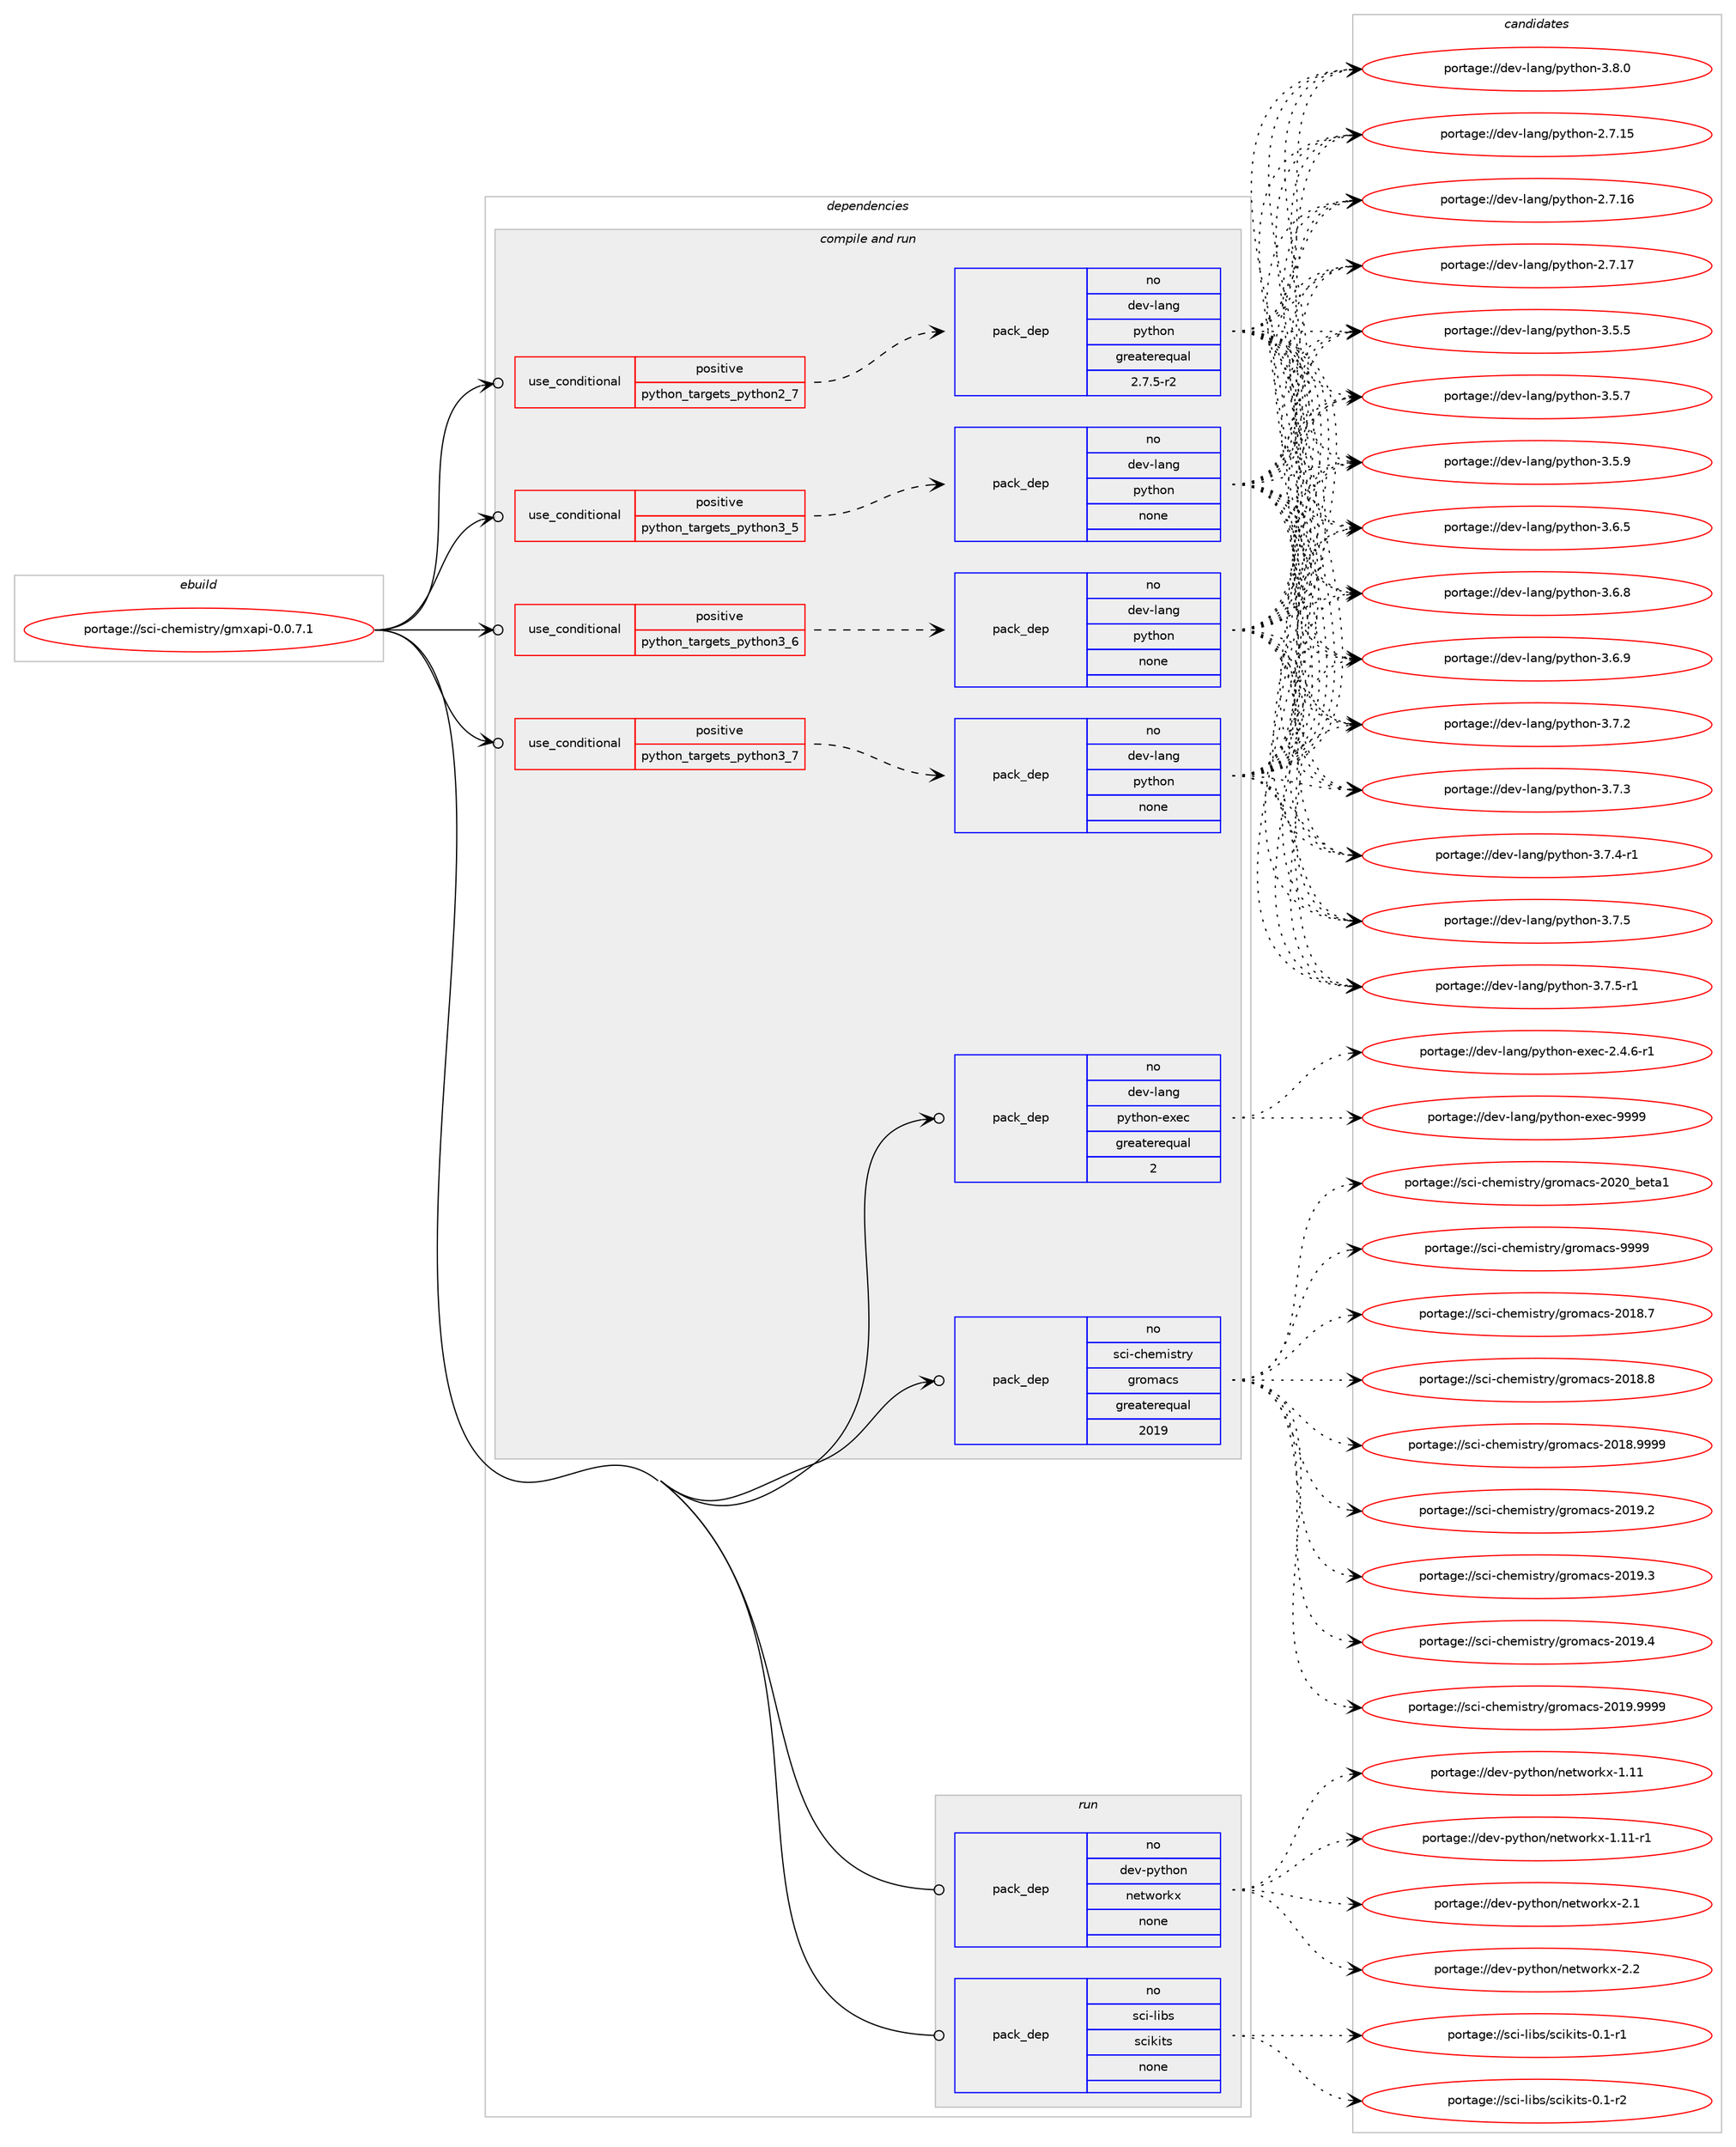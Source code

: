 digraph prolog {

# *************
# Graph options
# *************

newrank=true;
concentrate=true;
compound=true;
graph [rankdir=LR,fontname=Helvetica,fontsize=10,ranksep=1.5];#, ranksep=2.5, nodesep=0.2];
edge  [arrowhead=vee];
node  [fontname=Helvetica,fontsize=10];

# **********
# The ebuild
# **********

subgraph cluster_leftcol {
color=gray;
rank=same;
label=<<i>ebuild</i>>;
id [label="portage://sci-chemistry/gmxapi-0.0.7.1", color=red, width=4, href="../sci-chemistry/gmxapi-0.0.7.1.svg"];
}

# ****************
# The dependencies
# ****************

subgraph cluster_midcol {
color=gray;
label=<<i>dependencies</i>>;
subgraph cluster_compile {
fillcolor="#eeeeee";
style=filled;
label=<<i>compile</i>>;
}
subgraph cluster_compileandrun {
fillcolor="#eeeeee";
style=filled;
label=<<i>compile and run</i>>;
subgraph cond95385 {
dependency384506 [label=<<TABLE BORDER="0" CELLBORDER="1" CELLSPACING="0" CELLPADDING="4"><TR><TD ROWSPAN="3" CELLPADDING="10">use_conditional</TD></TR><TR><TD>positive</TD></TR><TR><TD>python_targets_python2_7</TD></TR></TABLE>>, shape=none, color=red];
subgraph pack282600 {
dependency384507 [label=<<TABLE BORDER="0" CELLBORDER="1" CELLSPACING="0" CELLPADDING="4" WIDTH="220"><TR><TD ROWSPAN="6" CELLPADDING="30">pack_dep</TD></TR><TR><TD WIDTH="110">no</TD></TR><TR><TD>dev-lang</TD></TR><TR><TD>python</TD></TR><TR><TD>greaterequal</TD></TR><TR><TD>2.7.5-r2</TD></TR></TABLE>>, shape=none, color=blue];
}
dependency384506:e -> dependency384507:w [weight=20,style="dashed",arrowhead="vee"];
}
id:e -> dependency384506:w [weight=20,style="solid",arrowhead="odotvee"];
subgraph cond95386 {
dependency384508 [label=<<TABLE BORDER="0" CELLBORDER="1" CELLSPACING="0" CELLPADDING="4"><TR><TD ROWSPAN="3" CELLPADDING="10">use_conditional</TD></TR><TR><TD>positive</TD></TR><TR><TD>python_targets_python3_5</TD></TR></TABLE>>, shape=none, color=red];
subgraph pack282601 {
dependency384509 [label=<<TABLE BORDER="0" CELLBORDER="1" CELLSPACING="0" CELLPADDING="4" WIDTH="220"><TR><TD ROWSPAN="6" CELLPADDING="30">pack_dep</TD></TR><TR><TD WIDTH="110">no</TD></TR><TR><TD>dev-lang</TD></TR><TR><TD>python</TD></TR><TR><TD>none</TD></TR><TR><TD></TD></TR></TABLE>>, shape=none, color=blue];
}
dependency384508:e -> dependency384509:w [weight=20,style="dashed",arrowhead="vee"];
}
id:e -> dependency384508:w [weight=20,style="solid",arrowhead="odotvee"];
subgraph cond95387 {
dependency384510 [label=<<TABLE BORDER="0" CELLBORDER="1" CELLSPACING="0" CELLPADDING="4"><TR><TD ROWSPAN="3" CELLPADDING="10">use_conditional</TD></TR><TR><TD>positive</TD></TR><TR><TD>python_targets_python3_6</TD></TR></TABLE>>, shape=none, color=red];
subgraph pack282602 {
dependency384511 [label=<<TABLE BORDER="0" CELLBORDER="1" CELLSPACING="0" CELLPADDING="4" WIDTH="220"><TR><TD ROWSPAN="6" CELLPADDING="30">pack_dep</TD></TR><TR><TD WIDTH="110">no</TD></TR><TR><TD>dev-lang</TD></TR><TR><TD>python</TD></TR><TR><TD>none</TD></TR><TR><TD></TD></TR></TABLE>>, shape=none, color=blue];
}
dependency384510:e -> dependency384511:w [weight=20,style="dashed",arrowhead="vee"];
}
id:e -> dependency384510:w [weight=20,style="solid",arrowhead="odotvee"];
subgraph cond95388 {
dependency384512 [label=<<TABLE BORDER="0" CELLBORDER="1" CELLSPACING="0" CELLPADDING="4"><TR><TD ROWSPAN="3" CELLPADDING="10">use_conditional</TD></TR><TR><TD>positive</TD></TR><TR><TD>python_targets_python3_7</TD></TR></TABLE>>, shape=none, color=red];
subgraph pack282603 {
dependency384513 [label=<<TABLE BORDER="0" CELLBORDER="1" CELLSPACING="0" CELLPADDING="4" WIDTH="220"><TR><TD ROWSPAN="6" CELLPADDING="30">pack_dep</TD></TR><TR><TD WIDTH="110">no</TD></TR><TR><TD>dev-lang</TD></TR><TR><TD>python</TD></TR><TR><TD>none</TD></TR><TR><TD></TD></TR></TABLE>>, shape=none, color=blue];
}
dependency384512:e -> dependency384513:w [weight=20,style="dashed",arrowhead="vee"];
}
id:e -> dependency384512:w [weight=20,style="solid",arrowhead="odotvee"];
subgraph pack282604 {
dependency384514 [label=<<TABLE BORDER="0" CELLBORDER="1" CELLSPACING="0" CELLPADDING="4" WIDTH="220"><TR><TD ROWSPAN="6" CELLPADDING="30">pack_dep</TD></TR><TR><TD WIDTH="110">no</TD></TR><TR><TD>dev-lang</TD></TR><TR><TD>python-exec</TD></TR><TR><TD>greaterequal</TD></TR><TR><TD>2</TD></TR></TABLE>>, shape=none, color=blue];
}
id:e -> dependency384514:w [weight=20,style="solid",arrowhead="odotvee"];
subgraph pack282605 {
dependency384515 [label=<<TABLE BORDER="0" CELLBORDER="1" CELLSPACING="0" CELLPADDING="4" WIDTH="220"><TR><TD ROWSPAN="6" CELLPADDING="30">pack_dep</TD></TR><TR><TD WIDTH="110">no</TD></TR><TR><TD>sci-chemistry</TD></TR><TR><TD>gromacs</TD></TR><TR><TD>greaterequal</TD></TR><TR><TD>2019</TD></TR></TABLE>>, shape=none, color=blue];
}
id:e -> dependency384515:w [weight=20,style="solid",arrowhead="odotvee"];
}
subgraph cluster_run {
fillcolor="#eeeeee";
style=filled;
label=<<i>run</i>>;
subgraph pack282606 {
dependency384516 [label=<<TABLE BORDER="0" CELLBORDER="1" CELLSPACING="0" CELLPADDING="4" WIDTH="220"><TR><TD ROWSPAN="6" CELLPADDING="30">pack_dep</TD></TR><TR><TD WIDTH="110">no</TD></TR><TR><TD>dev-python</TD></TR><TR><TD>networkx</TD></TR><TR><TD>none</TD></TR><TR><TD></TD></TR></TABLE>>, shape=none, color=blue];
}
id:e -> dependency384516:w [weight=20,style="solid",arrowhead="odot"];
subgraph pack282607 {
dependency384517 [label=<<TABLE BORDER="0" CELLBORDER="1" CELLSPACING="0" CELLPADDING="4" WIDTH="220"><TR><TD ROWSPAN="6" CELLPADDING="30">pack_dep</TD></TR><TR><TD WIDTH="110">no</TD></TR><TR><TD>sci-libs</TD></TR><TR><TD>scikits</TD></TR><TR><TD>none</TD></TR><TR><TD></TD></TR></TABLE>>, shape=none, color=blue];
}
id:e -> dependency384517:w [weight=20,style="solid",arrowhead="odot"];
}
}

# **************
# The candidates
# **************

subgraph cluster_choices {
rank=same;
color=gray;
label=<<i>candidates</i>>;

subgraph choice282600 {
color=black;
nodesep=1;
choiceportage10010111845108971101034711212111610411111045504655464953 [label="portage://dev-lang/python-2.7.15", color=red, width=4,href="../dev-lang/python-2.7.15.svg"];
choiceportage10010111845108971101034711212111610411111045504655464954 [label="portage://dev-lang/python-2.7.16", color=red, width=4,href="../dev-lang/python-2.7.16.svg"];
choiceportage10010111845108971101034711212111610411111045504655464955 [label="portage://dev-lang/python-2.7.17", color=red, width=4,href="../dev-lang/python-2.7.17.svg"];
choiceportage100101118451089711010347112121116104111110455146534653 [label="portage://dev-lang/python-3.5.5", color=red, width=4,href="../dev-lang/python-3.5.5.svg"];
choiceportage100101118451089711010347112121116104111110455146534655 [label="portage://dev-lang/python-3.5.7", color=red, width=4,href="../dev-lang/python-3.5.7.svg"];
choiceportage100101118451089711010347112121116104111110455146534657 [label="portage://dev-lang/python-3.5.9", color=red, width=4,href="../dev-lang/python-3.5.9.svg"];
choiceportage100101118451089711010347112121116104111110455146544653 [label="portage://dev-lang/python-3.6.5", color=red, width=4,href="../dev-lang/python-3.6.5.svg"];
choiceportage100101118451089711010347112121116104111110455146544656 [label="portage://dev-lang/python-3.6.8", color=red, width=4,href="../dev-lang/python-3.6.8.svg"];
choiceportage100101118451089711010347112121116104111110455146544657 [label="portage://dev-lang/python-3.6.9", color=red, width=4,href="../dev-lang/python-3.6.9.svg"];
choiceportage100101118451089711010347112121116104111110455146554650 [label="portage://dev-lang/python-3.7.2", color=red, width=4,href="../dev-lang/python-3.7.2.svg"];
choiceportage100101118451089711010347112121116104111110455146554651 [label="portage://dev-lang/python-3.7.3", color=red, width=4,href="../dev-lang/python-3.7.3.svg"];
choiceportage1001011184510897110103471121211161041111104551465546524511449 [label="portage://dev-lang/python-3.7.4-r1", color=red, width=4,href="../dev-lang/python-3.7.4-r1.svg"];
choiceportage100101118451089711010347112121116104111110455146554653 [label="portage://dev-lang/python-3.7.5", color=red, width=4,href="../dev-lang/python-3.7.5.svg"];
choiceportage1001011184510897110103471121211161041111104551465546534511449 [label="portage://dev-lang/python-3.7.5-r1", color=red, width=4,href="../dev-lang/python-3.7.5-r1.svg"];
choiceportage100101118451089711010347112121116104111110455146564648 [label="portage://dev-lang/python-3.8.0", color=red, width=4,href="../dev-lang/python-3.8.0.svg"];
dependency384507:e -> choiceportage10010111845108971101034711212111610411111045504655464953:w [style=dotted,weight="100"];
dependency384507:e -> choiceportage10010111845108971101034711212111610411111045504655464954:w [style=dotted,weight="100"];
dependency384507:e -> choiceportage10010111845108971101034711212111610411111045504655464955:w [style=dotted,weight="100"];
dependency384507:e -> choiceportage100101118451089711010347112121116104111110455146534653:w [style=dotted,weight="100"];
dependency384507:e -> choiceportage100101118451089711010347112121116104111110455146534655:w [style=dotted,weight="100"];
dependency384507:e -> choiceportage100101118451089711010347112121116104111110455146534657:w [style=dotted,weight="100"];
dependency384507:e -> choiceportage100101118451089711010347112121116104111110455146544653:w [style=dotted,weight="100"];
dependency384507:e -> choiceportage100101118451089711010347112121116104111110455146544656:w [style=dotted,weight="100"];
dependency384507:e -> choiceportage100101118451089711010347112121116104111110455146544657:w [style=dotted,weight="100"];
dependency384507:e -> choiceportage100101118451089711010347112121116104111110455146554650:w [style=dotted,weight="100"];
dependency384507:e -> choiceportage100101118451089711010347112121116104111110455146554651:w [style=dotted,weight="100"];
dependency384507:e -> choiceportage1001011184510897110103471121211161041111104551465546524511449:w [style=dotted,weight="100"];
dependency384507:e -> choiceportage100101118451089711010347112121116104111110455146554653:w [style=dotted,weight="100"];
dependency384507:e -> choiceportage1001011184510897110103471121211161041111104551465546534511449:w [style=dotted,weight="100"];
dependency384507:e -> choiceportage100101118451089711010347112121116104111110455146564648:w [style=dotted,weight="100"];
}
subgraph choice282601 {
color=black;
nodesep=1;
choiceportage10010111845108971101034711212111610411111045504655464953 [label="portage://dev-lang/python-2.7.15", color=red, width=4,href="../dev-lang/python-2.7.15.svg"];
choiceportage10010111845108971101034711212111610411111045504655464954 [label="portage://dev-lang/python-2.7.16", color=red, width=4,href="../dev-lang/python-2.7.16.svg"];
choiceportage10010111845108971101034711212111610411111045504655464955 [label="portage://dev-lang/python-2.7.17", color=red, width=4,href="../dev-lang/python-2.7.17.svg"];
choiceportage100101118451089711010347112121116104111110455146534653 [label="portage://dev-lang/python-3.5.5", color=red, width=4,href="../dev-lang/python-3.5.5.svg"];
choiceportage100101118451089711010347112121116104111110455146534655 [label="portage://dev-lang/python-3.5.7", color=red, width=4,href="../dev-lang/python-3.5.7.svg"];
choiceportage100101118451089711010347112121116104111110455146534657 [label="portage://dev-lang/python-3.5.9", color=red, width=4,href="../dev-lang/python-3.5.9.svg"];
choiceportage100101118451089711010347112121116104111110455146544653 [label="portage://dev-lang/python-3.6.5", color=red, width=4,href="../dev-lang/python-3.6.5.svg"];
choiceportage100101118451089711010347112121116104111110455146544656 [label="portage://dev-lang/python-3.6.8", color=red, width=4,href="../dev-lang/python-3.6.8.svg"];
choiceportage100101118451089711010347112121116104111110455146544657 [label="portage://dev-lang/python-3.6.9", color=red, width=4,href="../dev-lang/python-3.6.9.svg"];
choiceportage100101118451089711010347112121116104111110455146554650 [label="portage://dev-lang/python-3.7.2", color=red, width=4,href="../dev-lang/python-3.7.2.svg"];
choiceportage100101118451089711010347112121116104111110455146554651 [label="portage://dev-lang/python-3.7.3", color=red, width=4,href="../dev-lang/python-3.7.3.svg"];
choiceportage1001011184510897110103471121211161041111104551465546524511449 [label="portage://dev-lang/python-3.7.4-r1", color=red, width=4,href="../dev-lang/python-3.7.4-r1.svg"];
choiceportage100101118451089711010347112121116104111110455146554653 [label="portage://dev-lang/python-3.7.5", color=red, width=4,href="../dev-lang/python-3.7.5.svg"];
choiceportage1001011184510897110103471121211161041111104551465546534511449 [label="portage://dev-lang/python-3.7.5-r1", color=red, width=4,href="../dev-lang/python-3.7.5-r1.svg"];
choiceportage100101118451089711010347112121116104111110455146564648 [label="portage://dev-lang/python-3.8.0", color=red, width=4,href="../dev-lang/python-3.8.0.svg"];
dependency384509:e -> choiceportage10010111845108971101034711212111610411111045504655464953:w [style=dotted,weight="100"];
dependency384509:e -> choiceportage10010111845108971101034711212111610411111045504655464954:w [style=dotted,weight="100"];
dependency384509:e -> choiceportage10010111845108971101034711212111610411111045504655464955:w [style=dotted,weight="100"];
dependency384509:e -> choiceportage100101118451089711010347112121116104111110455146534653:w [style=dotted,weight="100"];
dependency384509:e -> choiceportage100101118451089711010347112121116104111110455146534655:w [style=dotted,weight="100"];
dependency384509:e -> choiceportage100101118451089711010347112121116104111110455146534657:w [style=dotted,weight="100"];
dependency384509:e -> choiceportage100101118451089711010347112121116104111110455146544653:w [style=dotted,weight="100"];
dependency384509:e -> choiceportage100101118451089711010347112121116104111110455146544656:w [style=dotted,weight="100"];
dependency384509:e -> choiceportage100101118451089711010347112121116104111110455146544657:w [style=dotted,weight="100"];
dependency384509:e -> choiceportage100101118451089711010347112121116104111110455146554650:w [style=dotted,weight="100"];
dependency384509:e -> choiceportage100101118451089711010347112121116104111110455146554651:w [style=dotted,weight="100"];
dependency384509:e -> choiceportage1001011184510897110103471121211161041111104551465546524511449:w [style=dotted,weight="100"];
dependency384509:e -> choiceportage100101118451089711010347112121116104111110455146554653:w [style=dotted,weight="100"];
dependency384509:e -> choiceportage1001011184510897110103471121211161041111104551465546534511449:w [style=dotted,weight="100"];
dependency384509:e -> choiceportage100101118451089711010347112121116104111110455146564648:w [style=dotted,weight="100"];
}
subgraph choice282602 {
color=black;
nodesep=1;
choiceportage10010111845108971101034711212111610411111045504655464953 [label="portage://dev-lang/python-2.7.15", color=red, width=4,href="../dev-lang/python-2.7.15.svg"];
choiceportage10010111845108971101034711212111610411111045504655464954 [label="portage://dev-lang/python-2.7.16", color=red, width=4,href="../dev-lang/python-2.7.16.svg"];
choiceportage10010111845108971101034711212111610411111045504655464955 [label="portage://dev-lang/python-2.7.17", color=red, width=4,href="../dev-lang/python-2.7.17.svg"];
choiceportage100101118451089711010347112121116104111110455146534653 [label="portage://dev-lang/python-3.5.5", color=red, width=4,href="../dev-lang/python-3.5.5.svg"];
choiceportage100101118451089711010347112121116104111110455146534655 [label="portage://dev-lang/python-3.5.7", color=red, width=4,href="../dev-lang/python-3.5.7.svg"];
choiceportage100101118451089711010347112121116104111110455146534657 [label="portage://dev-lang/python-3.5.9", color=red, width=4,href="../dev-lang/python-3.5.9.svg"];
choiceportage100101118451089711010347112121116104111110455146544653 [label="portage://dev-lang/python-3.6.5", color=red, width=4,href="../dev-lang/python-3.6.5.svg"];
choiceportage100101118451089711010347112121116104111110455146544656 [label="portage://dev-lang/python-3.6.8", color=red, width=4,href="../dev-lang/python-3.6.8.svg"];
choiceportage100101118451089711010347112121116104111110455146544657 [label="portage://dev-lang/python-3.6.9", color=red, width=4,href="../dev-lang/python-3.6.9.svg"];
choiceportage100101118451089711010347112121116104111110455146554650 [label="portage://dev-lang/python-3.7.2", color=red, width=4,href="../dev-lang/python-3.7.2.svg"];
choiceportage100101118451089711010347112121116104111110455146554651 [label="portage://dev-lang/python-3.7.3", color=red, width=4,href="../dev-lang/python-3.7.3.svg"];
choiceportage1001011184510897110103471121211161041111104551465546524511449 [label="portage://dev-lang/python-3.7.4-r1", color=red, width=4,href="../dev-lang/python-3.7.4-r1.svg"];
choiceportage100101118451089711010347112121116104111110455146554653 [label="portage://dev-lang/python-3.7.5", color=red, width=4,href="../dev-lang/python-3.7.5.svg"];
choiceportage1001011184510897110103471121211161041111104551465546534511449 [label="portage://dev-lang/python-3.7.5-r1", color=red, width=4,href="../dev-lang/python-3.7.5-r1.svg"];
choiceportage100101118451089711010347112121116104111110455146564648 [label="portage://dev-lang/python-3.8.0", color=red, width=4,href="../dev-lang/python-3.8.0.svg"];
dependency384511:e -> choiceportage10010111845108971101034711212111610411111045504655464953:w [style=dotted,weight="100"];
dependency384511:e -> choiceportage10010111845108971101034711212111610411111045504655464954:w [style=dotted,weight="100"];
dependency384511:e -> choiceportage10010111845108971101034711212111610411111045504655464955:w [style=dotted,weight="100"];
dependency384511:e -> choiceportage100101118451089711010347112121116104111110455146534653:w [style=dotted,weight="100"];
dependency384511:e -> choiceportage100101118451089711010347112121116104111110455146534655:w [style=dotted,weight="100"];
dependency384511:e -> choiceportage100101118451089711010347112121116104111110455146534657:w [style=dotted,weight="100"];
dependency384511:e -> choiceportage100101118451089711010347112121116104111110455146544653:w [style=dotted,weight="100"];
dependency384511:e -> choiceportage100101118451089711010347112121116104111110455146544656:w [style=dotted,weight="100"];
dependency384511:e -> choiceportage100101118451089711010347112121116104111110455146544657:w [style=dotted,weight="100"];
dependency384511:e -> choiceportage100101118451089711010347112121116104111110455146554650:w [style=dotted,weight="100"];
dependency384511:e -> choiceportage100101118451089711010347112121116104111110455146554651:w [style=dotted,weight="100"];
dependency384511:e -> choiceportage1001011184510897110103471121211161041111104551465546524511449:w [style=dotted,weight="100"];
dependency384511:e -> choiceportage100101118451089711010347112121116104111110455146554653:w [style=dotted,weight="100"];
dependency384511:e -> choiceportage1001011184510897110103471121211161041111104551465546534511449:w [style=dotted,weight="100"];
dependency384511:e -> choiceportage100101118451089711010347112121116104111110455146564648:w [style=dotted,weight="100"];
}
subgraph choice282603 {
color=black;
nodesep=1;
choiceportage10010111845108971101034711212111610411111045504655464953 [label="portage://dev-lang/python-2.7.15", color=red, width=4,href="../dev-lang/python-2.7.15.svg"];
choiceportage10010111845108971101034711212111610411111045504655464954 [label="portage://dev-lang/python-2.7.16", color=red, width=4,href="../dev-lang/python-2.7.16.svg"];
choiceportage10010111845108971101034711212111610411111045504655464955 [label="portage://dev-lang/python-2.7.17", color=red, width=4,href="../dev-lang/python-2.7.17.svg"];
choiceportage100101118451089711010347112121116104111110455146534653 [label="portage://dev-lang/python-3.5.5", color=red, width=4,href="../dev-lang/python-3.5.5.svg"];
choiceportage100101118451089711010347112121116104111110455146534655 [label="portage://dev-lang/python-3.5.7", color=red, width=4,href="../dev-lang/python-3.5.7.svg"];
choiceportage100101118451089711010347112121116104111110455146534657 [label="portage://dev-lang/python-3.5.9", color=red, width=4,href="../dev-lang/python-3.5.9.svg"];
choiceportage100101118451089711010347112121116104111110455146544653 [label="portage://dev-lang/python-3.6.5", color=red, width=4,href="../dev-lang/python-3.6.5.svg"];
choiceportage100101118451089711010347112121116104111110455146544656 [label="portage://dev-lang/python-3.6.8", color=red, width=4,href="../dev-lang/python-3.6.8.svg"];
choiceportage100101118451089711010347112121116104111110455146544657 [label="portage://dev-lang/python-3.6.9", color=red, width=4,href="../dev-lang/python-3.6.9.svg"];
choiceportage100101118451089711010347112121116104111110455146554650 [label="portage://dev-lang/python-3.7.2", color=red, width=4,href="../dev-lang/python-3.7.2.svg"];
choiceportage100101118451089711010347112121116104111110455146554651 [label="portage://dev-lang/python-3.7.3", color=red, width=4,href="../dev-lang/python-3.7.3.svg"];
choiceportage1001011184510897110103471121211161041111104551465546524511449 [label="portage://dev-lang/python-3.7.4-r1", color=red, width=4,href="../dev-lang/python-3.7.4-r1.svg"];
choiceportage100101118451089711010347112121116104111110455146554653 [label="portage://dev-lang/python-3.7.5", color=red, width=4,href="../dev-lang/python-3.7.5.svg"];
choiceportage1001011184510897110103471121211161041111104551465546534511449 [label="portage://dev-lang/python-3.7.5-r1", color=red, width=4,href="../dev-lang/python-3.7.5-r1.svg"];
choiceportage100101118451089711010347112121116104111110455146564648 [label="portage://dev-lang/python-3.8.0", color=red, width=4,href="../dev-lang/python-3.8.0.svg"];
dependency384513:e -> choiceportage10010111845108971101034711212111610411111045504655464953:w [style=dotted,weight="100"];
dependency384513:e -> choiceportage10010111845108971101034711212111610411111045504655464954:w [style=dotted,weight="100"];
dependency384513:e -> choiceportage10010111845108971101034711212111610411111045504655464955:w [style=dotted,weight="100"];
dependency384513:e -> choiceportage100101118451089711010347112121116104111110455146534653:w [style=dotted,weight="100"];
dependency384513:e -> choiceportage100101118451089711010347112121116104111110455146534655:w [style=dotted,weight="100"];
dependency384513:e -> choiceportage100101118451089711010347112121116104111110455146534657:w [style=dotted,weight="100"];
dependency384513:e -> choiceportage100101118451089711010347112121116104111110455146544653:w [style=dotted,weight="100"];
dependency384513:e -> choiceportage100101118451089711010347112121116104111110455146544656:w [style=dotted,weight="100"];
dependency384513:e -> choiceportage100101118451089711010347112121116104111110455146544657:w [style=dotted,weight="100"];
dependency384513:e -> choiceportage100101118451089711010347112121116104111110455146554650:w [style=dotted,weight="100"];
dependency384513:e -> choiceportage100101118451089711010347112121116104111110455146554651:w [style=dotted,weight="100"];
dependency384513:e -> choiceportage1001011184510897110103471121211161041111104551465546524511449:w [style=dotted,weight="100"];
dependency384513:e -> choiceportage100101118451089711010347112121116104111110455146554653:w [style=dotted,weight="100"];
dependency384513:e -> choiceportage1001011184510897110103471121211161041111104551465546534511449:w [style=dotted,weight="100"];
dependency384513:e -> choiceportage100101118451089711010347112121116104111110455146564648:w [style=dotted,weight="100"];
}
subgraph choice282604 {
color=black;
nodesep=1;
choiceportage10010111845108971101034711212111610411111045101120101994550465246544511449 [label="portage://dev-lang/python-exec-2.4.6-r1", color=red, width=4,href="../dev-lang/python-exec-2.4.6-r1.svg"];
choiceportage10010111845108971101034711212111610411111045101120101994557575757 [label="portage://dev-lang/python-exec-9999", color=red, width=4,href="../dev-lang/python-exec-9999.svg"];
dependency384514:e -> choiceportage10010111845108971101034711212111610411111045101120101994550465246544511449:w [style=dotted,weight="100"];
dependency384514:e -> choiceportage10010111845108971101034711212111610411111045101120101994557575757:w [style=dotted,weight="100"];
}
subgraph choice282605 {
color=black;
nodesep=1;
choiceportage11599105459910410110910511511611412147103114111109979911545504849564655 [label="portage://sci-chemistry/gromacs-2018.7", color=red, width=4,href="../sci-chemistry/gromacs-2018.7.svg"];
choiceportage11599105459910410110910511511611412147103114111109979911545504849564656 [label="portage://sci-chemistry/gromacs-2018.8", color=red, width=4,href="../sci-chemistry/gromacs-2018.8.svg"];
choiceportage11599105459910410110910511511611412147103114111109979911545504849564657575757 [label="portage://sci-chemistry/gromacs-2018.9999", color=red, width=4,href="../sci-chemistry/gromacs-2018.9999.svg"];
choiceportage11599105459910410110910511511611412147103114111109979911545504849574650 [label="portage://sci-chemistry/gromacs-2019.2", color=red, width=4,href="../sci-chemistry/gromacs-2019.2.svg"];
choiceportage11599105459910410110910511511611412147103114111109979911545504849574651 [label="portage://sci-chemistry/gromacs-2019.3", color=red, width=4,href="../sci-chemistry/gromacs-2019.3.svg"];
choiceportage11599105459910410110910511511611412147103114111109979911545504849574652 [label="portage://sci-chemistry/gromacs-2019.4", color=red, width=4,href="../sci-chemistry/gromacs-2019.4.svg"];
choiceportage11599105459910410110910511511611412147103114111109979911545504849574657575757 [label="portage://sci-chemistry/gromacs-2019.9999", color=red, width=4,href="../sci-chemistry/gromacs-2019.9999.svg"];
choiceportage115991054599104101109105115116114121471031141111099799115455048504895981011169749 [label="portage://sci-chemistry/gromacs-2020_beta1", color=red, width=4,href="../sci-chemistry/gromacs-2020_beta1.svg"];
choiceportage1159910545991041011091051151161141214710311411110997991154557575757 [label="portage://sci-chemistry/gromacs-9999", color=red, width=4,href="../sci-chemistry/gromacs-9999.svg"];
dependency384515:e -> choiceportage11599105459910410110910511511611412147103114111109979911545504849564655:w [style=dotted,weight="100"];
dependency384515:e -> choiceportage11599105459910410110910511511611412147103114111109979911545504849564656:w [style=dotted,weight="100"];
dependency384515:e -> choiceportage11599105459910410110910511511611412147103114111109979911545504849564657575757:w [style=dotted,weight="100"];
dependency384515:e -> choiceportage11599105459910410110910511511611412147103114111109979911545504849574650:w [style=dotted,weight="100"];
dependency384515:e -> choiceportage11599105459910410110910511511611412147103114111109979911545504849574651:w [style=dotted,weight="100"];
dependency384515:e -> choiceportage11599105459910410110910511511611412147103114111109979911545504849574652:w [style=dotted,weight="100"];
dependency384515:e -> choiceportage11599105459910410110910511511611412147103114111109979911545504849574657575757:w [style=dotted,weight="100"];
dependency384515:e -> choiceportage115991054599104101109105115116114121471031141111099799115455048504895981011169749:w [style=dotted,weight="100"];
dependency384515:e -> choiceportage1159910545991041011091051151161141214710311411110997991154557575757:w [style=dotted,weight="100"];
}
subgraph choice282606 {
color=black;
nodesep=1;
choiceportage10010111845112121116104111110471101011161191111141071204549464949 [label="portage://dev-python/networkx-1.11", color=red, width=4,href="../dev-python/networkx-1.11.svg"];
choiceportage100101118451121211161041111104711010111611911111410712045494649494511449 [label="portage://dev-python/networkx-1.11-r1", color=red, width=4,href="../dev-python/networkx-1.11-r1.svg"];
choiceportage100101118451121211161041111104711010111611911111410712045504649 [label="portage://dev-python/networkx-2.1", color=red, width=4,href="../dev-python/networkx-2.1.svg"];
choiceportage100101118451121211161041111104711010111611911111410712045504650 [label="portage://dev-python/networkx-2.2", color=red, width=4,href="../dev-python/networkx-2.2.svg"];
dependency384516:e -> choiceportage10010111845112121116104111110471101011161191111141071204549464949:w [style=dotted,weight="100"];
dependency384516:e -> choiceportage100101118451121211161041111104711010111611911111410712045494649494511449:w [style=dotted,weight="100"];
dependency384516:e -> choiceportage100101118451121211161041111104711010111611911111410712045504649:w [style=dotted,weight="100"];
dependency384516:e -> choiceportage100101118451121211161041111104711010111611911111410712045504650:w [style=dotted,weight="100"];
}
subgraph choice282607 {
color=black;
nodesep=1;
choiceportage1159910545108105981154711599105107105116115454846494511449 [label="portage://sci-libs/scikits-0.1-r1", color=red, width=4,href="../sci-libs/scikits-0.1-r1.svg"];
choiceportage1159910545108105981154711599105107105116115454846494511450 [label="portage://sci-libs/scikits-0.1-r2", color=red, width=4,href="../sci-libs/scikits-0.1-r2.svg"];
dependency384517:e -> choiceportage1159910545108105981154711599105107105116115454846494511449:w [style=dotted,weight="100"];
dependency384517:e -> choiceportage1159910545108105981154711599105107105116115454846494511450:w [style=dotted,weight="100"];
}
}

}
